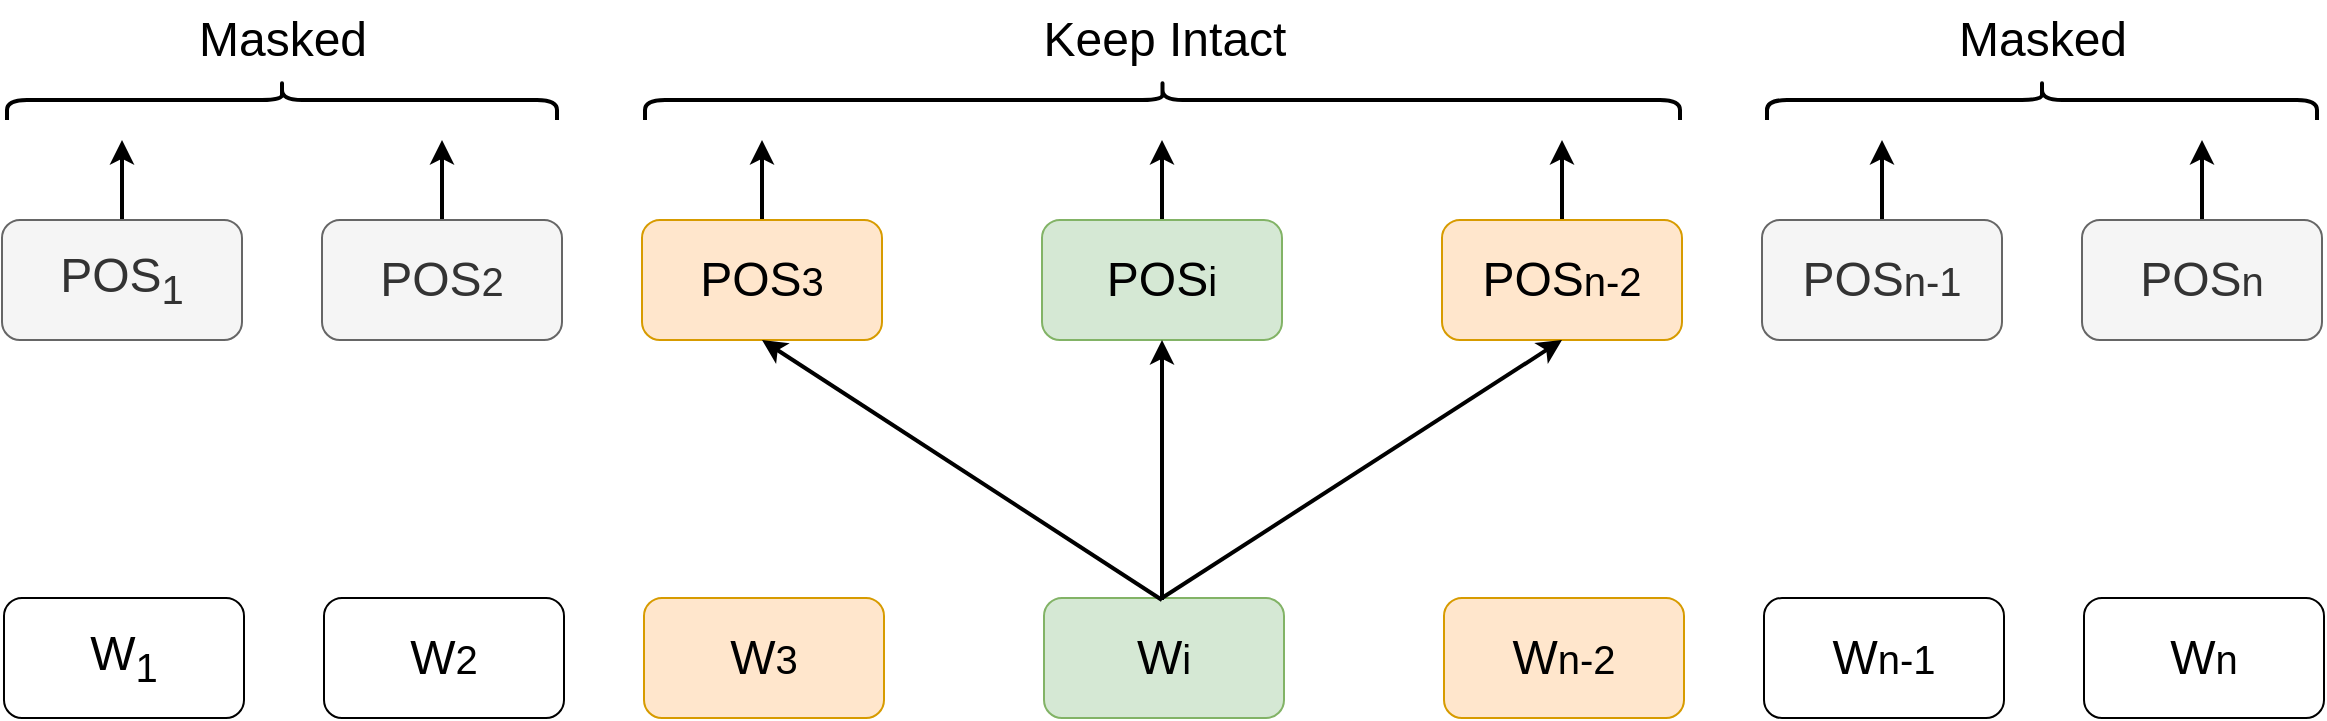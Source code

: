 <mxfile version="20.2.7" type="github">
  <diagram id="wZ736qPqlYKSCjvRbQy_" name="第 1 页">
    <mxGraphModel dx="1426" dy="769" grid="1" gridSize="10" guides="1" tooltips="1" connect="1" arrows="1" fold="1" page="1" pageScale="1" pageWidth="827" pageHeight="1169" math="0" shadow="0">
      <root>
        <mxCell id="0" />
        <mxCell id="1" parent="0" />
        <mxCell id="akI7vLFZqGl_Jyt92zbf-1" style="edgeStyle=orthogonalEdgeStyle;rounded=0;orthogonalLoop=1;jettySize=auto;html=1;fontSize=24;strokeWidth=2;" edge="1" parent="1" source="akI7vLFZqGl_Jyt92zbf-2">
          <mxGeometry relative="1" as="geometry">
            <mxPoint x="220" y="110" as="targetPoint" />
          </mxGeometry>
        </mxCell>
        <mxCell id="akI7vLFZqGl_Jyt92zbf-2" value="&lt;font style=&quot;font-size: 24px;&quot;&gt;POS&lt;sub&gt;1&lt;/sub&gt;&lt;/font&gt;" style="rounded=1;whiteSpace=wrap;html=1;fillColor=#f5f5f5;fontColor=#333333;strokeColor=#666666;" vertex="1" parent="1">
          <mxGeometry x="160" y="150" width="120" height="60" as="geometry" />
        </mxCell>
        <mxCell id="akI7vLFZqGl_Jyt92zbf-3" style="edgeStyle=orthogonalEdgeStyle;rounded=0;orthogonalLoop=1;jettySize=auto;html=1;exitX=0.5;exitY=0;exitDx=0;exitDy=0;fontSize=24;strokeWidth=2;" edge="1" parent="1" source="akI7vLFZqGl_Jyt92zbf-4">
          <mxGeometry relative="1" as="geometry">
            <mxPoint x="380" y="110" as="targetPoint" />
          </mxGeometry>
        </mxCell>
        <mxCell id="akI7vLFZqGl_Jyt92zbf-4" value="&lt;font style=&quot;font-size: 24px;&quot;&gt;POS&lt;/font&gt;&lt;font style=&quot;font-size: 20px;&quot;&gt;2&lt;/font&gt;" style="rounded=1;whiteSpace=wrap;html=1;fillColor=#f5f5f5;fontColor=#333333;strokeColor=#666666;" vertex="1" parent="1">
          <mxGeometry x="320" y="150" width="120" height="60" as="geometry" />
        </mxCell>
        <mxCell id="akI7vLFZqGl_Jyt92zbf-5" style="edgeStyle=orthogonalEdgeStyle;rounded=0;orthogonalLoop=1;jettySize=auto;html=1;fontSize=24;strokeWidth=2;" edge="1" parent="1" source="akI7vLFZqGl_Jyt92zbf-6">
          <mxGeometry relative="1" as="geometry">
            <mxPoint x="540" y="110" as="targetPoint" />
          </mxGeometry>
        </mxCell>
        <mxCell id="akI7vLFZqGl_Jyt92zbf-6" value="&lt;font style=&quot;font-size: 24px;&quot;&gt;POS&lt;/font&gt;&lt;font style=&quot;font-size: 20px;&quot;&gt;3&lt;/font&gt;" style="rounded=1;whiteSpace=wrap;html=1;fillColor=#ffe6cc;strokeColor=#d79b00;" vertex="1" parent="1">
          <mxGeometry x="480" y="150" width="120" height="60" as="geometry" />
        </mxCell>
        <mxCell id="akI7vLFZqGl_Jyt92zbf-7" style="edgeStyle=orthogonalEdgeStyle;rounded=0;orthogonalLoop=1;jettySize=auto;html=1;fontSize=24;strokeWidth=2;" edge="1" parent="1" source="akI7vLFZqGl_Jyt92zbf-8">
          <mxGeometry relative="1" as="geometry">
            <mxPoint x="940" y="110" as="targetPoint" />
          </mxGeometry>
        </mxCell>
        <mxCell id="akI7vLFZqGl_Jyt92zbf-8" value="&lt;font style=&quot;font-size: 24px;&quot;&gt;POS&lt;/font&gt;&lt;font style=&quot;font-size: 20px;&quot;&gt;n-2&lt;/font&gt;" style="rounded=1;whiteSpace=wrap;html=1;fillColor=#ffe6cc;strokeColor=#d79b00;" vertex="1" parent="1">
          <mxGeometry x="880" y="150" width="120" height="60" as="geometry" />
        </mxCell>
        <mxCell id="akI7vLFZqGl_Jyt92zbf-9" style="edgeStyle=orthogonalEdgeStyle;rounded=0;orthogonalLoop=1;jettySize=auto;html=1;fontSize=24;strokeWidth=2;" edge="1" parent="1" source="akI7vLFZqGl_Jyt92zbf-10">
          <mxGeometry relative="1" as="geometry">
            <mxPoint x="1100" y="110" as="targetPoint" />
          </mxGeometry>
        </mxCell>
        <mxCell id="akI7vLFZqGl_Jyt92zbf-10" value="&lt;font style=&quot;font-size: 24px;&quot;&gt;POS&lt;/font&gt;&lt;font style=&quot;font-size: 20px;&quot;&gt;n-1&lt;/font&gt;" style="rounded=1;whiteSpace=wrap;html=1;fillColor=#f5f5f5;fontColor=#333333;strokeColor=#666666;" vertex="1" parent="1">
          <mxGeometry x="1040" y="150" width="120" height="60" as="geometry" />
        </mxCell>
        <mxCell id="akI7vLFZqGl_Jyt92zbf-11" style="edgeStyle=orthogonalEdgeStyle;rounded=0;orthogonalLoop=1;jettySize=auto;html=1;fontSize=24;strokeWidth=2;" edge="1" parent="1" source="akI7vLFZqGl_Jyt92zbf-12">
          <mxGeometry relative="1" as="geometry">
            <mxPoint x="1260" y="110" as="targetPoint" />
          </mxGeometry>
        </mxCell>
        <mxCell id="akI7vLFZqGl_Jyt92zbf-12" value="&lt;font style=&quot;font-size: 24px;&quot;&gt;POS&lt;/font&gt;&lt;font style=&quot;font-size: 20px;&quot;&gt;n&lt;/font&gt;" style="rounded=1;whiteSpace=wrap;html=1;fillColor=#f5f5f5;fontColor=#333333;strokeColor=#666666;" vertex="1" parent="1">
          <mxGeometry x="1200" y="150" width="120" height="60" as="geometry" />
        </mxCell>
        <mxCell id="akI7vLFZqGl_Jyt92zbf-13" style="edgeStyle=orthogonalEdgeStyle;rounded=0;orthogonalLoop=1;jettySize=auto;html=1;fontSize=24;strokeWidth=2;" edge="1" parent="1" source="akI7vLFZqGl_Jyt92zbf-14">
          <mxGeometry relative="1" as="geometry">
            <mxPoint x="740" y="110" as="targetPoint" />
          </mxGeometry>
        </mxCell>
        <mxCell id="akI7vLFZqGl_Jyt92zbf-14" value="&lt;font style=&quot;font-size: 24px;&quot;&gt;POS&lt;/font&gt;&lt;font style=&quot;font-size: 20px;&quot;&gt;i&lt;/font&gt;" style="rounded=1;whiteSpace=wrap;html=1;fillColor=#d5e8d4;strokeColor=#82b366;" vertex="1" parent="1">
          <mxGeometry x="680" y="150" width="120" height="60" as="geometry" />
        </mxCell>
        <mxCell id="akI7vLFZqGl_Jyt92zbf-15" value="" style="shape=image;html=1;verticalAlign=top;verticalLabelPosition=bottom;labelBackgroundColor=#ffffff;imageAspect=0;aspect=fixed;image=https://cdn1.iconfinder.com/data/icons/ionicons-sharp-vol-1/512/ellipsis-horizontal-sharp-128.png;fontSize=24;" vertex="1" parent="1">
          <mxGeometry x="620" y="160" width="40" height="40" as="geometry" />
        </mxCell>
        <mxCell id="akI7vLFZqGl_Jyt92zbf-16" value="" style="shape=image;html=1;verticalAlign=top;verticalLabelPosition=bottom;labelBackgroundColor=#ffffff;imageAspect=0;aspect=fixed;image=https://cdn1.iconfinder.com/data/icons/ionicons-sharp-vol-1/512/ellipsis-horizontal-sharp-128.png;fontSize=24;" vertex="1" parent="1">
          <mxGeometry x="820" y="160" width="40" height="40" as="geometry" />
        </mxCell>
        <mxCell id="akI7vLFZqGl_Jyt92zbf-17" value="&lt;font style=&quot;font-size: 24px;&quot;&gt;W&lt;sub&gt;1&lt;/sub&gt;&lt;/font&gt;" style="rounded=1;whiteSpace=wrap;html=1;" vertex="1" parent="1">
          <mxGeometry x="161" y="339" width="120" height="60" as="geometry" />
        </mxCell>
        <mxCell id="akI7vLFZqGl_Jyt92zbf-18" value="&lt;font style=&quot;font-size: 24px;&quot;&gt;W&lt;/font&gt;&lt;font style=&quot;font-size: 20px;&quot;&gt;2&lt;/font&gt;" style="rounded=1;whiteSpace=wrap;html=1;" vertex="1" parent="1">
          <mxGeometry x="321" y="339" width="120" height="60" as="geometry" />
        </mxCell>
        <mxCell id="akI7vLFZqGl_Jyt92zbf-19" value="&lt;font style=&quot;font-size: 24px;&quot;&gt;W&lt;/font&gt;&lt;font style=&quot;font-size: 20px;&quot;&gt;3&lt;/font&gt;" style="rounded=1;whiteSpace=wrap;html=1;fillColor=#ffe6cc;strokeColor=#d79b00;" vertex="1" parent="1">
          <mxGeometry x="481" y="339" width="120" height="60" as="geometry" />
        </mxCell>
        <mxCell id="akI7vLFZqGl_Jyt92zbf-20" value="&lt;font style=&quot;font-size: 24px;&quot;&gt;W&lt;/font&gt;&lt;font style=&quot;font-size: 20px;&quot;&gt;n-2&lt;/font&gt;" style="rounded=1;whiteSpace=wrap;html=1;fillColor=#ffe6cc;strokeColor=#d79b00;" vertex="1" parent="1">
          <mxGeometry x="881" y="339" width="120" height="60" as="geometry" />
        </mxCell>
        <mxCell id="akI7vLFZqGl_Jyt92zbf-21" value="&lt;font style=&quot;font-size: 24px;&quot;&gt;W&lt;/font&gt;&lt;font style=&quot;font-size: 20px;&quot;&gt;n-1&lt;/font&gt;" style="rounded=1;whiteSpace=wrap;html=1;" vertex="1" parent="1">
          <mxGeometry x="1041" y="339" width="120" height="60" as="geometry" />
        </mxCell>
        <mxCell id="akI7vLFZqGl_Jyt92zbf-22" value="&lt;font style=&quot;font-size: 24px;&quot;&gt;W&lt;/font&gt;&lt;font style=&quot;font-size: 20px;&quot;&gt;n&lt;/font&gt;" style="rounded=1;whiteSpace=wrap;html=1;" vertex="1" parent="1">
          <mxGeometry x="1201" y="339" width="120" height="60" as="geometry" />
        </mxCell>
        <mxCell id="akI7vLFZqGl_Jyt92zbf-23" value="&lt;font style=&quot;font-size: 24px;&quot;&gt;W&lt;/font&gt;&lt;font style=&quot;font-size: 20px;&quot;&gt;i&lt;/font&gt;" style="rounded=1;whiteSpace=wrap;html=1;fillColor=#d5e8d4;strokeColor=#82b366;" vertex="1" parent="1">
          <mxGeometry x="681" y="339" width="120" height="60" as="geometry" />
        </mxCell>
        <mxCell id="akI7vLFZqGl_Jyt92zbf-24" value="" style="shape=image;html=1;verticalAlign=top;verticalLabelPosition=bottom;labelBackgroundColor=#ffffff;imageAspect=0;aspect=fixed;image=https://cdn1.iconfinder.com/data/icons/ionicons-sharp-vol-1/512/ellipsis-horizontal-sharp-128.png;fontSize=24;" vertex="1" parent="1">
          <mxGeometry x="621" y="349" width="40" height="40" as="geometry" />
        </mxCell>
        <mxCell id="akI7vLFZqGl_Jyt92zbf-25" value="" style="shape=image;html=1;verticalAlign=top;verticalLabelPosition=bottom;labelBackgroundColor=#ffffff;imageAspect=0;aspect=fixed;image=https://cdn1.iconfinder.com/data/icons/ionicons-sharp-vol-1/512/ellipsis-horizontal-sharp-128.png;fontSize=24;" vertex="1" parent="1">
          <mxGeometry x="821" y="349" width="40" height="40" as="geometry" />
        </mxCell>
        <mxCell id="akI7vLFZqGl_Jyt92zbf-26" value="" style="endArrow=classic;html=1;rounded=0;fontSize=24;entryX=0.5;entryY=1;entryDx=0;entryDy=0;strokeWidth=2;" edge="1" parent="1" target="akI7vLFZqGl_Jyt92zbf-8">
          <mxGeometry width="50" height="50" relative="1" as="geometry">
            <mxPoint x="740" y="339" as="sourcePoint" />
            <mxPoint x="790" y="289" as="targetPoint" />
          </mxGeometry>
        </mxCell>
        <mxCell id="akI7vLFZqGl_Jyt92zbf-27" value="" style="endArrow=classic;html=1;rounded=0;fontSize=24;entryX=0.5;entryY=1;entryDx=0;entryDy=0;strokeWidth=2;" edge="1" parent="1" target="akI7vLFZqGl_Jyt92zbf-6">
          <mxGeometry width="50" height="50" relative="1" as="geometry">
            <mxPoint x="740" y="340" as="sourcePoint" />
            <mxPoint x="950" y="220" as="targetPoint" />
          </mxGeometry>
        </mxCell>
        <mxCell id="akI7vLFZqGl_Jyt92zbf-28" value="" style="endArrow=classic;html=1;rounded=0;fontSize=24;entryX=0.5;entryY=1;entryDx=0;entryDy=0;strokeWidth=2;" edge="1" parent="1" target="akI7vLFZqGl_Jyt92zbf-14">
          <mxGeometry width="50" height="50" relative="1" as="geometry">
            <mxPoint x="740" y="340" as="sourcePoint" />
            <mxPoint x="950" y="220" as="targetPoint" />
          </mxGeometry>
        </mxCell>
        <mxCell id="akI7vLFZqGl_Jyt92zbf-29" value="" style="shape=curlyBracket;whiteSpace=wrap;html=1;rounded=1;fontSize=24;rotation=90;strokeWidth=2;" vertex="1" parent="1">
          <mxGeometry x="290" y="-47.5" width="20" height="275" as="geometry" />
        </mxCell>
        <mxCell id="akI7vLFZqGl_Jyt92zbf-30" value="" style="shape=curlyBracket;whiteSpace=wrap;html=1;rounded=1;fontSize=24;rotation=90;strokeWidth=2;" vertex="1" parent="1">
          <mxGeometry x="1170" y="-47.5" width="20" height="275" as="geometry" />
        </mxCell>
        <mxCell id="akI7vLFZqGl_Jyt92zbf-31" value="Masked" style="text;html=1;align=center;verticalAlign=middle;resizable=0;points=[];autosize=1;strokeColor=none;fillColor=none;fontSize=24;" vertex="1" parent="1">
          <mxGeometry x="245" y="40" width="110" height="40" as="geometry" />
        </mxCell>
        <mxCell id="akI7vLFZqGl_Jyt92zbf-32" value="Masked" style="text;html=1;align=center;verticalAlign=middle;resizable=0;points=[];autosize=1;strokeColor=none;fillColor=none;fontSize=24;" vertex="1" parent="1">
          <mxGeometry x="1125" y="40" width="110" height="40" as="geometry" />
        </mxCell>
        <mxCell id="akI7vLFZqGl_Jyt92zbf-33" value="" style="shape=curlyBracket;whiteSpace=wrap;html=1;rounded=1;fontSize=24;rotation=90;strokeWidth=2;" vertex="1" parent="1">
          <mxGeometry x="730.25" y="-168.75" width="20" height="517.5" as="geometry" />
        </mxCell>
        <mxCell id="akI7vLFZqGl_Jyt92zbf-34" value="Keep Intact" style="text;html=1;align=center;verticalAlign=middle;resizable=0;points=[];autosize=1;strokeColor=none;fillColor=none;fontSize=24;" vertex="1" parent="1">
          <mxGeometry x="671.25" y="40" width="140" height="40" as="geometry" />
        </mxCell>
      </root>
    </mxGraphModel>
  </diagram>
</mxfile>
